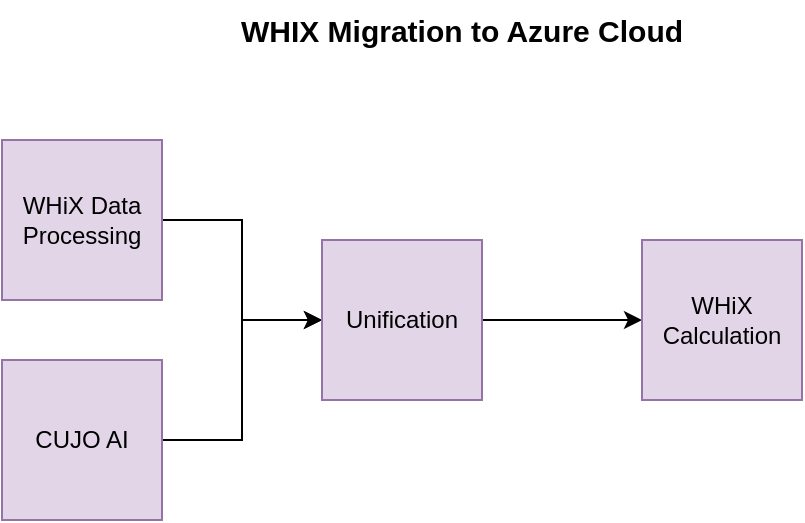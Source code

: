 <mxfile version="21.1.8" type="device">
  <diagram name="Page-1" id="vrAmgizOE0DNoa7dZklr">
    <mxGraphModel dx="794" dy="448" grid="1" gridSize="10" guides="1" tooltips="1" connect="1" arrows="1" fold="1" page="1" pageScale="1" pageWidth="850" pageHeight="1100" math="0" shadow="0">
      <root>
        <mxCell id="0" />
        <mxCell id="1" parent="0" />
        <mxCell id="leFct6cRjH6ayvSk1WqI-1" value="&lt;b&gt;&lt;font style=&quot;font-size: 15px;&quot;&gt;WHIX Migration to Azure Cloud&lt;/font&gt;&lt;/b&gt;" style="text;html=1;strokeColor=none;fillColor=none;align=center;verticalAlign=middle;whiteSpace=wrap;rounded=0;" parent="1" vertex="1">
          <mxGeometry x="230" y="90" width="320" height="30" as="geometry" />
        </mxCell>
        <mxCell id="leFct6cRjH6ayvSk1WqI-6" value="" style="edgeStyle=orthogonalEdgeStyle;rounded=0;orthogonalLoop=1;jettySize=auto;html=1;" parent="1" source="leFct6cRjH6ayvSk1WqI-2" target="leFct6cRjH6ayvSk1WqI-4" edge="1">
          <mxGeometry relative="1" as="geometry" />
        </mxCell>
        <mxCell id="leFct6cRjH6ayvSk1WqI-2" value="WHiX Data Processing" style="whiteSpace=wrap;html=1;aspect=fixed;fillColor=#e1d5e7;strokeColor=#9673a6;" parent="1" vertex="1">
          <mxGeometry x="160" y="160" width="80" height="80" as="geometry" />
        </mxCell>
        <mxCell id="leFct6cRjH6ayvSk1WqI-7" value="" style="edgeStyle=orthogonalEdgeStyle;rounded=0;orthogonalLoop=1;jettySize=auto;html=1;" parent="1" source="leFct6cRjH6ayvSk1WqI-3" target="leFct6cRjH6ayvSk1WqI-4" edge="1">
          <mxGeometry relative="1" as="geometry" />
        </mxCell>
        <mxCell id="leFct6cRjH6ayvSk1WqI-3" value="CUJO AI" style="whiteSpace=wrap;html=1;aspect=fixed;fillColor=#e1d5e7;strokeColor=#9673a6;" parent="1" vertex="1">
          <mxGeometry x="160" y="270" width="80" height="80" as="geometry" />
        </mxCell>
        <mxCell id="leFct6cRjH6ayvSk1WqI-8" value="" style="edgeStyle=orthogonalEdgeStyle;rounded=0;orthogonalLoop=1;jettySize=auto;html=1;" parent="1" source="leFct6cRjH6ayvSk1WqI-4" target="leFct6cRjH6ayvSk1WqI-5" edge="1">
          <mxGeometry relative="1" as="geometry" />
        </mxCell>
        <mxCell id="leFct6cRjH6ayvSk1WqI-4" value="Unification" style="whiteSpace=wrap;html=1;aspect=fixed;fillColor=#e1d5e7;strokeColor=#9673a6;" parent="1" vertex="1">
          <mxGeometry x="320" y="210" width="80" height="80" as="geometry" />
        </mxCell>
        <mxCell id="leFct6cRjH6ayvSk1WqI-5" value="WHiX Calculation" style="whiteSpace=wrap;html=1;aspect=fixed;fillColor=#e1d5e7;strokeColor=#9673a6;" parent="1" vertex="1">
          <mxGeometry x="480" y="210" width="80" height="80" as="geometry" />
        </mxCell>
      </root>
    </mxGraphModel>
  </diagram>
</mxfile>
